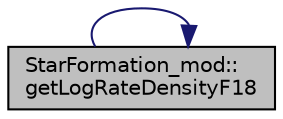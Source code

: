 digraph "StarFormation_mod::getLogRateDensityF18"
{
 // LATEX_PDF_SIZE
  edge [fontname="Helvetica",fontsize="10",labelfontname="Helvetica",labelfontsize="10"];
  node [fontname="Helvetica",fontsize="10",shape=record];
  rankdir="LR";
  Node1 [label="StarFormation_mod::\lgetLogRateDensityF18",height=0.2,width=0.4,color="black", fillcolor="grey75", style="filled", fontcolor="black",tooltip="Return the Mordau Comoving Star Formation Rate Density with updated parameters from Fermi 2018...."];
  Node1 -> Node1 [color="midnightblue",fontsize="10",style="solid",fontname="Helvetica"];
}
